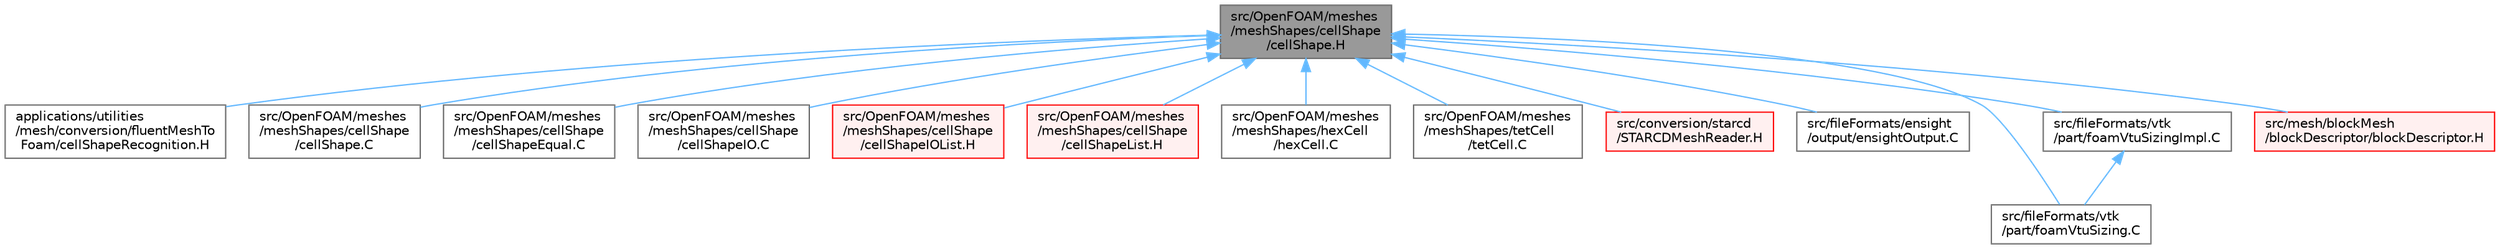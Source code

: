 digraph "src/OpenFOAM/meshes/meshShapes/cellShape/cellShape.H"
{
 // LATEX_PDF_SIZE
  bgcolor="transparent";
  edge [fontname=Helvetica,fontsize=10,labelfontname=Helvetica,labelfontsize=10];
  node [fontname=Helvetica,fontsize=10,shape=box,height=0.2,width=0.4];
  Node1 [id="Node000001",label="src/OpenFOAM/meshes\l/meshShapes/cellShape\l/cellShape.H",height=0.2,width=0.4,color="gray40", fillcolor="grey60", style="filled", fontcolor="black",tooltip=" "];
  Node1 -> Node2 [id="edge1_Node000001_Node000002",dir="back",color="steelblue1",style="solid",tooltip=" "];
  Node2 [id="Node000002",label="applications/utilities\l/mesh/conversion/fluentMeshTo\lFoam/cellShapeRecognition.H",height=0.2,width=0.4,color="grey40", fillcolor="white", style="filled",URL="$cellShapeRecognition_8H.html",tooltip=" "];
  Node1 -> Node3 [id="edge2_Node000001_Node000003",dir="back",color="steelblue1",style="solid",tooltip=" "];
  Node3 [id="Node000003",label="src/OpenFOAM/meshes\l/meshShapes/cellShape\l/cellShape.C",height=0.2,width=0.4,color="grey40", fillcolor="white", style="filled",URL="$cellShape_8C.html",tooltip=" "];
  Node1 -> Node4 [id="edge3_Node000001_Node000004",dir="back",color="steelblue1",style="solid",tooltip=" "];
  Node4 [id="Node000004",label="src/OpenFOAM/meshes\l/meshShapes/cellShape\l/cellShapeEqual.C",height=0.2,width=0.4,color="grey40", fillcolor="white", style="filled",URL="$cellShapeEqual_8C.html",tooltip=" "];
  Node1 -> Node5 [id="edge4_Node000001_Node000005",dir="back",color="steelblue1",style="solid",tooltip=" "];
  Node5 [id="Node000005",label="src/OpenFOAM/meshes\l/meshShapes/cellShape\l/cellShapeIO.C",height=0.2,width=0.4,color="grey40", fillcolor="white", style="filled",URL="$cellShapeIO_8C.html",tooltip=" "];
  Node1 -> Node6 [id="edge5_Node000001_Node000006",dir="back",color="steelblue1",style="solid",tooltip=" "];
  Node6 [id="Node000006",label="src/OpenFOAM/meshes\l/meshShapes/cellShape\l/cellShapeIOList.H",height=0.2,width=0.4,color="red", fillcolor="#FFF0F0", style="filled",URL="$cellShapeIOList_8H.html",tooltip=" "];
  Node1 -> Node8 [id="edge6_Node000001_Node000008",dir="back",color="steelblue1",style="solid",tooltip=" "];
  Node8 [id="Node000008",label="src/OpenFOAM/meshes\l/meshShapes/cellShape\l/cellShapeList.H",height=0.2,width=0.4,color="red", fillcolor="#FFF0F0", style="filled",URL="$cellShapeList_8H.html",tooltip=" "];
  Node1 -> Node3814 [id="edge7_Node000001_Node003814",dir="back",color="steelblue1",style="solid",tooltip=" "];
  Node3814 [id="Node003814",label="src/OpenFOAM/meshes\l/meshShapes/hexCell\l/hexCell.C",height=0.2,width=0.4,color="grey40", fillcolor="white", style="filled",URL="$hexCell_8C.html",tooltip=" "];
  Node1 -> Node3815 [id="edge8_Node000001_Node003815",dir="back",color="steelblue1",style="solid",tooltip=" "];
  Node3815 [id="Node003815",label="src/OpenFOAM/meshes\l/meshShapes/tetCell\l/tetCell.C",height=0.2,width=0.4,color="grey40", fillcolor="white", style="filled",URL="$tetCell_8C.html",tooltip=" "];
  Node1 -> Node975 [id="edge9_Node000001_Node000975",dir="back",color="steelblue1",style="solid",tooltip=" "];
  Node975 [id="Node000975",label="src/conversion/starcd\l/STARCDMeshReader.H",height=0.2,width=0.4,color="red", fillcolor="#FFF0F0", style="filled",URL="$STARCDMeshReader_8H.html",tooltip=" "];
  Node1 -> Node1084 [id="edge10_Node000001_Node001084",dir="back",color="steelblue1",style="solid",tooltip=" "];
  Node1084 [id="Node001084",label="src/fileFormats/ensight\l/output/ensightOutput.C",height=0.2,width=0.4,color="grey40", fillcolor="white", style="filled",URL="$ensightOutput_8C.html",tooltip=" "];
  Node1 -> Node1088 [id="edge11_Node000001_Node001088",dir="back",color="steelblue1",style="solid",tooltip=" "];
  Node1088 [id="Node001088",label="src/fileFormats/vtk\l/part/foamVtuSizing.C",height=0.2,width=0.4,color="grey40", fillcolor="white", style="filled",URL="$foamVtuSizing_8C.html",tooltip=" "];
  Node1 -> Node1089 [id="edge12_Node000001_Node001089",dir="back",color="steelblue1",style="solid",tooltip=" "];
  Node1089 [id="Node001089",label="src/fileFormats/vtk\l/part/foamVtuSizingImpl.C",height=0.2,width=0.4,color="grey40", fillcolor="white", style="filled",URL="$foamVtuSizingImpl_8C.html",tooltip=" "];
  Node1089 -> Node1088 [id="edge13_Node001089_Node001088",dir="back",color="steelblue1",style="solid",tooltip=" "];
  Node1 -> Node3816 [id="edge14_Node000001_Node003816",dir="back",color="steelblue1",style="solid",tooltip=" "];
  Node3816 [id="Node003816",label="src/mesh/blockMesh\l/blockDescriptor/blockDescriptor.H",height=0.2,width=0.4,color="red", fillcolor="#FFF0F0", style="filled",URL="$blockDescriptor_8H.html",tooltip=" "];
}
